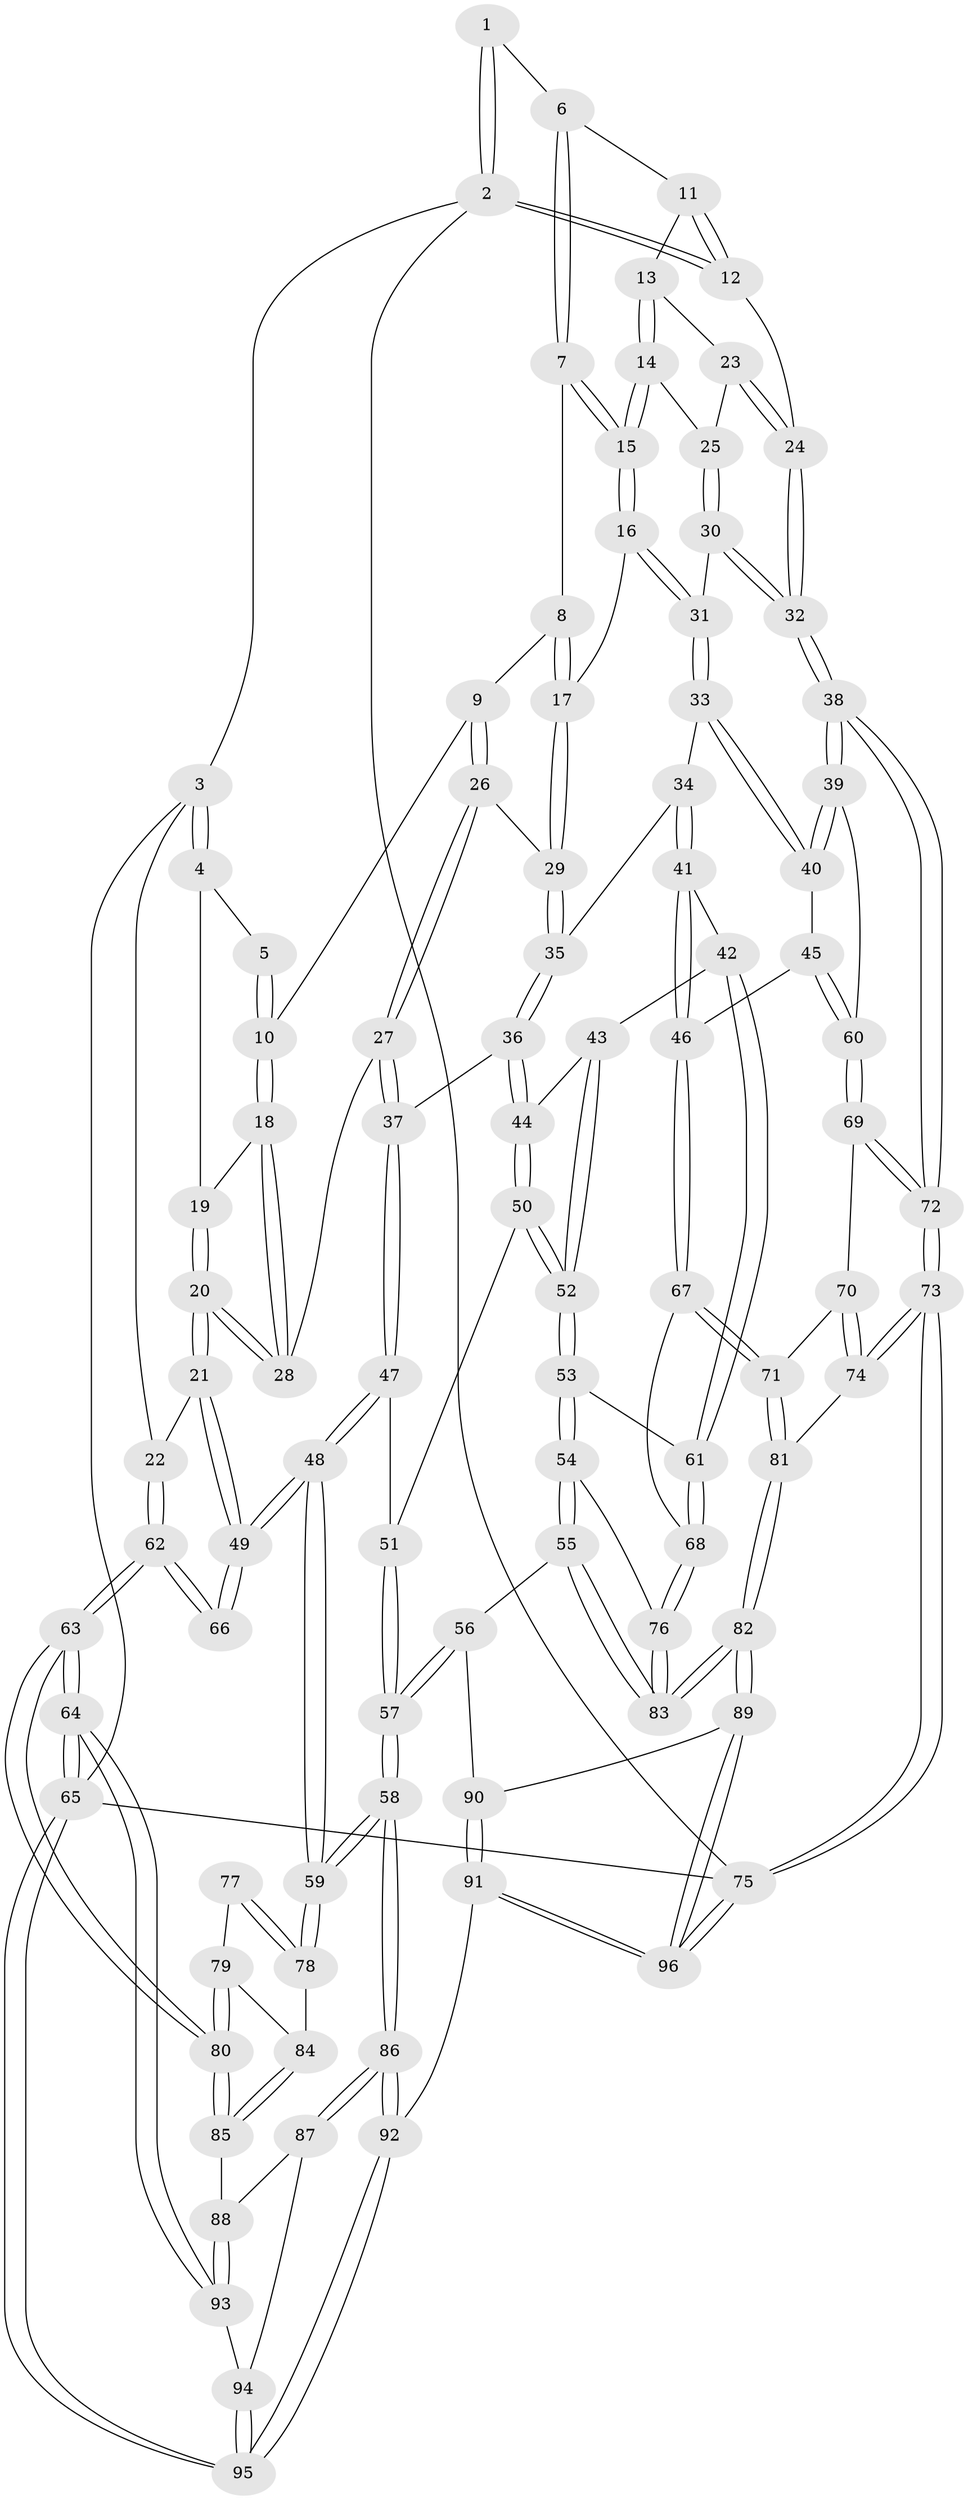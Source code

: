 // Generated by graph-tools (version 1.1) at 2025/11/02/27/25 16:11:52]
// undirected, 96 vertices, 237 edges
graph export_dot {
graph [start="1"]
  node [color=gray90,style=filled];
  1 [pos="+0.5990441036955546+0"];
  2 [pos="+1+0"];
  3 [pos="+0+0"];
  4 [pos="+0.06306325996337626+0"];
  5 [pos="+0.47767622823742595+0"];
  6 [pos="+0.6778403005558891+0.012620622097090469"];
  7 [pos="+0.658731870436253+0.15720287502616695"];
  8 [pos="+0.6206244899078299+0.20079648512767975"];
  9 [pos="+0.5465968665738669+0.2333853784021565"];
  10 [pos="+0.48724367200098134+0.20713246823968837"];
  11 [pos="+0.8488762121817699+0.11708704132300118"];
  12 [pos="+1+0"];
  13 [pos="+0.8566748782931909+0.17629548169823356"];
  14 [pos="+0.8233399730300727+0.21388859858224832"];
  15 [pos="+0.774982563090286+0.2599749924629914"];
  16 [pos="+0.7660348158726797+0.29787300343970535"];
  17 [pos="+0.6893573287074078+0.32718214454876166"];
  18 [pos="+0.4210685074595924+0.24557980806732566"];
  19 [pos="+0.17997076829512715+0"];
  20 [pos="+0.2771544146671068+0.3689590008954951"];
  21 [pos="+0.21676729850528445+0.44601488318461413"];
  22 [pos="+0+0.30280499143981743"];
  23 [pos="+0.9162251405871591+0.2114740049548077"];
  24 [pos="+1+0.3319132560267778"];
  25 [pos="+0.8832075054174634+0.30570796802726297"];
  26 [pos="+0.5692755543109916+0.3305892018602101"];
  27 [pos="+0.49157937784219174+0.408331769680109"];
  28 [pos="+0.3775540044388999+0.33562685026127237"];
  29 [pos="+0.6615115557522303+0.3546066288606657"];
  30 [pos="+0.8797006134345099+0.3739632136548326"];
  31 [pos="+0.8248350906717552+0.36974238172990864"];
  32 [pos="+1+0.4737805675047409"];
  33 [pos="+0.7946348776830839+0.42362785979592077"];
  34 [pos="+0.7162410037769207+0.4408240300134503"];
  35 [pos="+0.6649823069548606+0.3958992027185464"];
  36 [pos="+0.5922634333132872+0.4842674360654589"];
  37 [pos="+0.49722506699692487+0.4297685235007827"];
  38 [pos="+1+0.4762746334849058"];
  39 [pos="+0.9589891055011861+0.518578220479033"];
  40 [pos="+0.8163941608900736+0.5233227143770491"];
  41 [pos="+0.7064502275716155+0.559935258496"];
  42 [pos="+0.6788884062903742+0.556229254695846"];
  43 [pos="+0.6412336204877117+0.5340184350917891"];
  44 [pos="+0.5966488476299117+0.49588237381962674"];
  45 [pos="+0.7763706929632962+0.5584173578711579"];
  46 [pos="+0.7215657078027883+0.570045604498651"];
  47 [pos="+0.4360275977462736+0.5354007984886551"];
  48 [pos="+0.2869612089755291+0.6256419534381716"];
  49 [pos="+0.2576836208812866+0.5897103323762765"];
  50 [pos="+0.5323639741928532+0.5728924329968071"];
  51 [pos="+0.5293125374695427+0.5724771133586473"];
  52 [pos="+0.5572330339347906+0.6132012436058183"];
  53 [pos="+0.567291008304545+0.6476900322708555"];
  54 [pos="+0.5521787628053216+0.6811681342676975"];
  55 [pos="+0.49256829267596663+0.7424177460959516"];
  56 [pos="+0.4622880136326283+0.7442535836328246"];
  57 [pos="+0.40952693807314966+0.7333128385769646"];
  58 [pos="+0.32165989273416695+0.7219075402775235"];
  59 [pos="+0.30299734846428267+0.6887497637380444"];
  60 [pos="+0.8369425362894004+0.631376205384614"];
  61 [pos="+0.6055838915632086+0.6334178354344027"];
  62 [pos="+0+0.5990373356134034"];
  63 [pos="+0+0.9111199403539336"];
  64 [pos="+0+1"];
  65 [pos="+0+1"];
  66 [pos="+0.013986351625632559+0.6411231105532113"];
  67 [pos="+0.7186260466712515+0.6899009849508998"];
  68 [pos="+0.7070824010552753+0.6983046880642217"];
  69 [pos="+0.8380017080012346+0.6350598381728645"];
  70 [pos="+0.8379180316128985+0.6361922701005749"];
  71 [pos="+0.7928356515658747+0.7157467298400506"];
  72 [pos="+1+0.6127653893269972"];
  73 [pos="+1+0.7305211777535249"];
  74 [pos="+1+0.7945949371514024"];
  75 [pos="+1+1"];
  76 [pos="+0.6965995860644129+0.7103213338940251"];
  77 [pos="+0.044792381613211446+0.6974736922507799"];
  78 [pos="+0.10950105833815045+0.7563391533655502"];
  79 [pos="+0.03687653639064865+0.7652419172267948"];
  80 [pos="+0+0.8606708373228373"];
  81 [pos="+0.9040592172277904+0.84643962680028"];
  82 [pos="+0.7292897845165579+1"];
  83 [pos="+0.6443655098839183+0.839309807123779"];
  84 [pos="+0.09466215099558614+0.7757295067292657"];
  85 [pos="+0.08205120519678714+0.83487184472185"];
  86 [pos="+0.29631432751403075+0.8324526898204168"];
  87 [pos="+0.1922967399163982+0.8839249585379176"];
  88 [pos="+0.11917333761405323+0.8666768159682907"];
  89 [pos="+0.6960506495898527+1"];
  90 [pos="+0.4769425244063149+0.8100298009975931"];
  91 [pos="+0.4957537487288327+1"];
  92 [pos="+0.4565902287587055+1"];
  93 [pos="+0+1"];
  94 [pos="+0.1727052215875377+0.9263587637549701"];
  95 [pos="+0.2396044377767287+1"];
  96 [pos="+0.6869667651885489+1"];
  1 -- 2;
  1 -- 2;
  1 -- 6;
  2 -- 3;
  2 -- 12;
  2 -- 12;
  2 -- 75;
  3 -- 4;
  3 -- 4;
  3 -- 22;
  3 -- 65;
  4 -- 5;
  4 -- 19;
  5 -- 10;
  5 -- 10;
  6 -- 7;
  6 -- 7;
  6 -- 11;
  7 -- 8;
  7 -- 15;
  7 -- 15;
  8 -- 9;
  8 -- 17;
  8 -- 17;
  9 -- 10;
  9 -- 26;
  9 -- 26;
  10 -- 18;
  10 -- 18;
  11 -- 12;
  11 -- 12;
  11 -- 13;
  12 -- 24;
  13 -- 14;
  13 -- 14;
  13 -- 23;
  14 -- 15;
  14 -- 15;
  14 -- 25;
  15 -- 16;
  15 -- 16;
  16 -- 17;
  16 -- 31;
  16 -- 31;
  17 -- 29;
  17 -- 29;
  18 -- 19;
  18 -- 28;
  18 -- 28;
  19 -- 20;
  19 -- 20;
  20 -- 21;
  20 -- 21;
  20 -- 28;
  20 -- 28;
  21 -- 22;
  21 -- 49;
  21 -- 49;
  22 -- 62;
  22 -- 62;
  23 -- 24;
  23 -- 24;
  23 -- 25;
  24 -- 32;
  24 -- 32;
  25 -- 30;
  25 -- 30;
  26 -- 27;
  26 -- 27;
  26 -- 29;
  27 -- 28;
  27 -- 37;
  27 -- 37;
  29 -- 35;
  29 -- 35;
  30 -- 31;
  30 -- 32;
  30 -- 32;
  31 -- 33;
  31 -- 33;
  32 -- 38;
  32 -- 38;
  33 -- 34;
  33 -- 40;
  33 -- 40;
  34 -- 35;
  34 -- 41;
  34 -- 41;
  35 -- 36;
  35 -- 36;
  36 -- 37;
  36 -- 44;
  36 -- 44;
  37 -- 47;
  37 -- 47;
  38 -- 39;
  38 -- 39;
  38 -- 72;
  38 -- 72;
  39 -- 40;
  39 -- 40;
  39 -- 60;
  40 -- 45;
  41 -- 42;
  41 -- 46;
  41 -- 46;
  42 -- 43;
  42 -- 61;
  42 -- 61;
  43 -- 44;
  43 -- 52;
  43 -- 52;
  44 -- 50;
  44 -- 50;
  45 -- 46;
  45 -- 60;
  45 -- 60;
  46 -- 67;
  46 -- 67;
  47 -- 48;
  47 -- 48;
  47 -- 51;
  48 -- 49;
  48 -- 49;
  48 -- 59;
  48 -- 59;
  49 -- 66;
  49 -- 66;
  50 -- 51;
  50 -- 52;
  50 -- 52;
  51 -- 57;
  51 -- 57;
  52 -- 53;
  52 -- 53;
  53 -- 54;
  53 -- 54;
  53 -- 61;
  54 -- 55;
  54 -- 55;
  54 -- 76;
  55 -- 56;
  55 -- 83;
  55 -- 83;
  56 -- 57;
  56 -- 57;
  56 -- 90;
  57 -- 58;
  57 -- 58;
  58 -- 59;
  58 -- 59;
  58 -- 86;
  58 -- 86;
  59 -- 78;
  59 -- 78;
  60 -- 69;
  60 -- 69;
  61 -- 68;
  61 -- 68;
  62 -- 63;
  62 -- 63;
  62 -- 66;
  62 -- 66;
  63 -- 64;
  63 -- 64;
  63 -- 80;
  63 -- 80;
  64 -- 65;
  64 -- 65;
  64 -- 93;
  64 -- 93;
  65 -- 95;
  65 -- 95;
  65 -- 75;
  67 -- 68;
  67 -- 71;
  67 -- 71;
  68 -- 76;
  68 -- 76;
  69 -- 70;
  69 -- 72;
  69 -- 72;
  70 -- 71;
  70 -- 74;
  70 -- 74;
  71 -- 81;
  71 -- 81;
  72 -- 73;
  72 -- 73;
  73 -- 74;
  73 -- 74;
  73 -- 75;
  73 -- 75;
  74 -- 81;
  75 -- 96;
  75 -- 96;
  76 -- 83;
  76 -- 83;
  77 -- 78;
  77 -- 78;
  77 -- 79;
  78 -- 84;
  79 -- 80;
  79 -- 80;
  79 -- 84;
  80 -- 85;
  80 -- 85;
  81 -- 82;
  81 -- 82;
  82 -- 83;
  82 -- 83;
  82 -- 89;
  82 -- 89;
  84 -- 85;
  84 -- 85;
  85 -- 88;
  86 -- 87;
  86 -- 87;
  86 -- 92;
  86 -- 92;
  87 -- 88;
  87 -- 94;
  88 -- 93;
  88 -- 93;
  89 -- 90;
  89 -- 96;
  89 -- 96;
  90 -- 91;
  90 -- 91;
  91 -- 92;
  91 -- 96;
  91 -- 96;
  92 -- 95;
  92 -- 95;
  93 -- 94;
  94 -- 95;
  94 -- 95;
}
